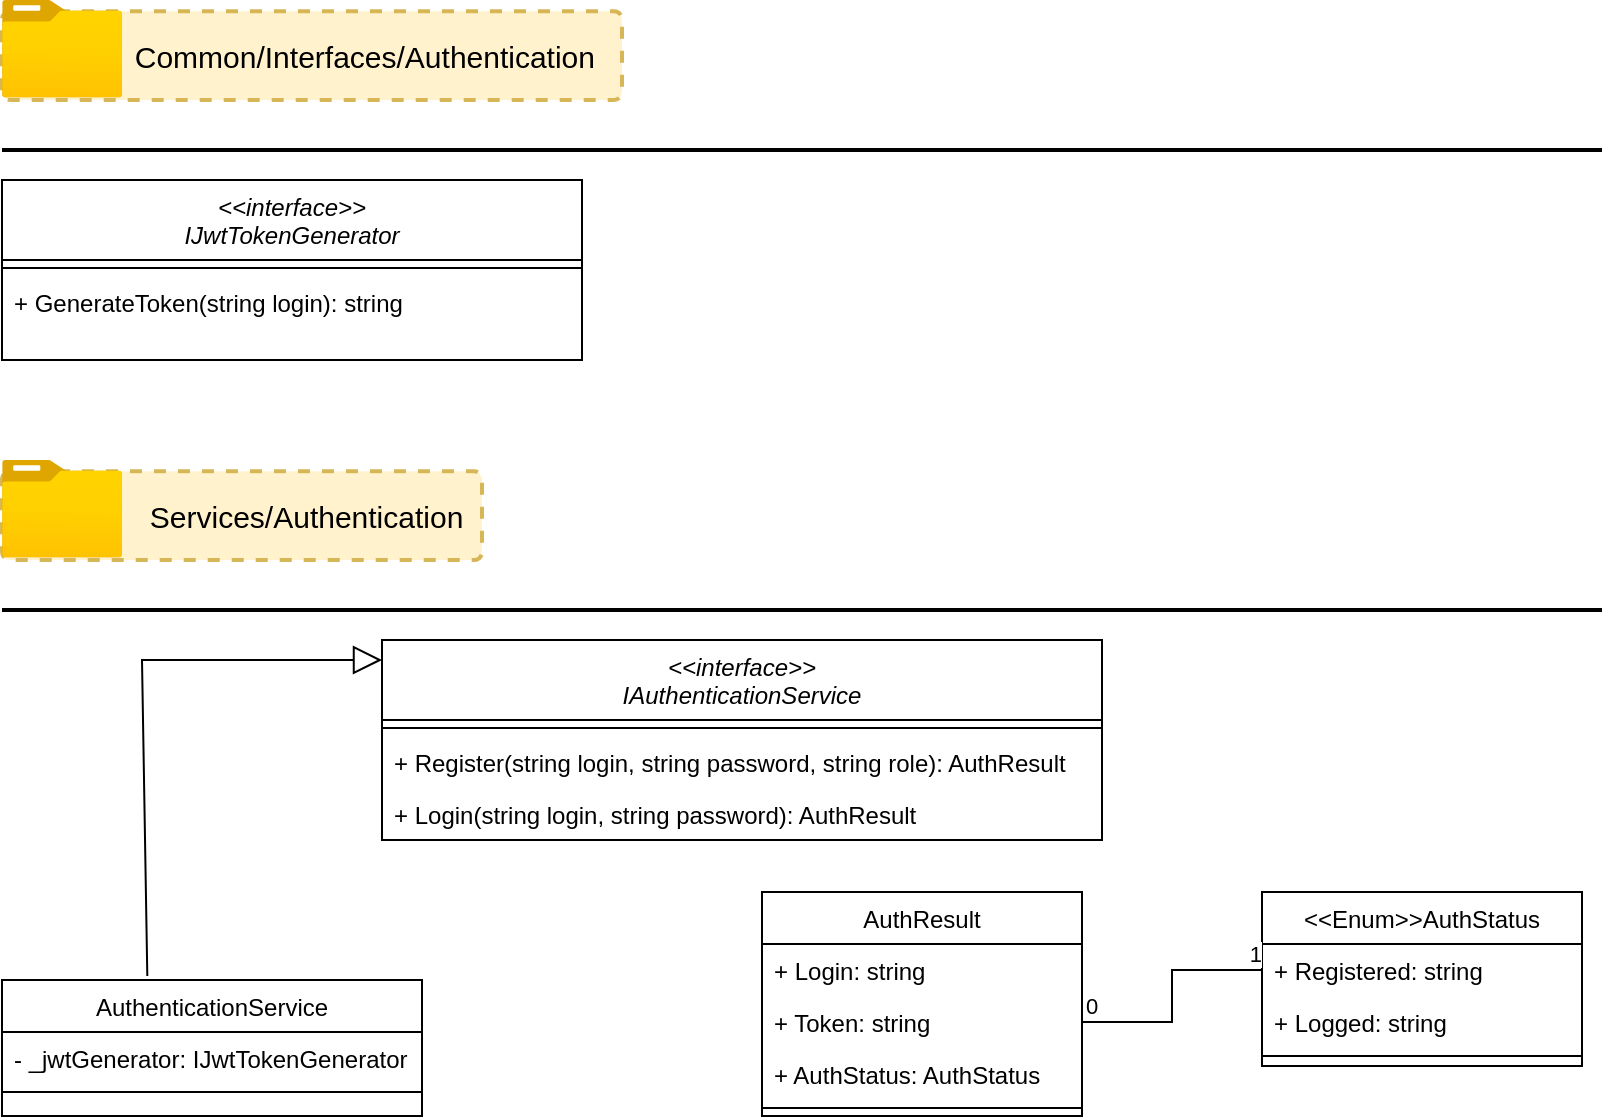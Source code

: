 <mxfile>
    <diagram id="C5RBs43oDa-KdzZeNtuy" name="Page-1">
        <mxGraphModel dx="431" dy="634" grid="0" gridSize="10" guides="1" tooltips="1" connect="1" arrows="1" fold="1" page="1" pageScale="1" pageWidth="827" pageHeight="1169" background="#FFFFFF" math="0" shadow="0">
            <root>
                <mxCell id="WIyWlLk6GJQsqaUBKTNV-0"/>
                <mxCell id="WIyWlLk6GJQsqaUBKTNV-1" parent="WIyWlLk6GJQsqaUBKTNV-0"/>
                <mxCell id="IHLvhDC02hpkUleVaD9N-0" value="&lt;div style=&quot;&quot;&gt;&lt;span style=&quot;font-size: 15px; background-color: initial;&quot;&gt;Common/Interfaces/Authentication&amp;nbsp; &amp;nbsp;&lt;/span&gt;&lt;/div&gt;" style="rounded=1;arcSize=9;align=right;spacingLeft=5;strokeColor=#d6b656;html=1;strokeWidth=2;fontSize=12;dashed=1;fillColor=#fff2cc;" parent="WIyWlLk6GJQsqaUBKTNV-1" vertex="1">
                    <mxGeometry x="10" y="25.65" width="310" height="44.35" as="geometry"/>
                </mxCell>
                <mxCell id="IHLvhDC02hpkUleVaD9N-1" value="" style="image;aspect=fixed;html=1;points=[];align=center;fontSize=12;image=img/lib/azure2/general/Folder_Blank.svg;" parent="WIyWlLk6GJQsqaUBKTNV-1" vertex="1">
                    <mxGeometry x="10" y="20" width="60" height="48.69" as="geometry"/>
                </mxCell>
                <mxCell id="IHLvhDC02hpkUleVaD9N-2" value="" style="line;strokeWidth=2;html=1;" parent="WIyWlLk6GJQsqaUBKTNV-1" vertex="1">
                    <mxGeometry x="10" y="90" width="800" height="10" as="geometry"/>
                </mxCell>
                <mxCell id="IHLvhDC02hpkUleVaD9N-3" value="&lt;div style=&quot;&quot;&gt;&lt;span style=&quot;font-size: 15px; background-color: initial;&quot;&gt;Services/Authentication&amp;nbsp;&amp;nbsp;&lt;/span&gt;&lt;/div&gt;" style="rounded=1;arcSize=9;align=right;spacingLeft=5;strokeColor=#d6b656;html=1;strokeWidth=2;fontSize=12;dashed=1;fillColor=#fff2cc;" parent="WIyWlLk6GJQsqaUBKTNV-1" vertex="1">
                    <mxGeometry x="10" y="255.65" width="240" height="44.35" as="geometry"/>
                </mxCell>
                <mxCell id="IHLvhDC02hpkUleVaD9N-4" value="" style="image;aspect=fixed;html=1;points=[];align=center;fontSize=12;image=img/lib/azure2/general/Folder_Blank.svg;" parent="WIyWlLk6GJQsqaUBKTNV-1" vertex="1">
                    <mxGeometry x="10" y="250" width="60" height="48.69" as="geometry"/>
                </mxCell>
                <mxCell id="IHLvhDC02hpkUleVaD9N-5" value="" style="line;strokeWidth=2;html=1;" parent="WIyWlLk6GJQsqaUBKTNV-1" vertex="1">
                    <mxGeometry x="10" y="320" width="800" height="10" as="geometry"/>
                </mxCell>
                <mxCell id="IHLvhDC02hpkUleVaD9N-6" value="&lt;&lt;interface&gt;&gt;&#10;IJwtTokenGenerator" style="swimlane;fontStyle=2;align=center;verticalAlign=top;childLayout=stackLayout;horizontal=1;startSize=40;horizontalStack=0;resizeParent=1;resizeLast=0;collapsible=1;marginBottom=0;rounded=0;shadow=0;strokeWidth=1;" parent="WIyWlLk6GJQsqaUBKTNV-1" vertex="1">
                    <mxGeometry x="10" y="110" width="290" height="90" as="geometry">
                        <mxRectangle x="230" y="140" width="160" height="26" as="alternateBounds"/>
                    </mxGeometry>
                </mxCell>
                <mxCell id="IHLvhDC02hpkUleVaD9N-7" value="" style="line;html=1;strokeWidth=1;align=left;verticalAlign=middle;spacingTop=-1;spacingLeft=3;spacingRight=3;rotatable=0;labelPosition=right;points=[];portConstraint=eastwest;" parent="IHLvhDC02hpkUleVaD9N-6" vertex="1">
                    <mxGeometry y="40" width="290" height="8" as="geometry"/>
                </mxCell>
                <mxCell id="IHLvhDC02hpkUleVaD9N-8" value="+ GenerateToken(string login): string" style="text;align=left;verticalAlign=top;spacingLeft=4;spacingRight=4;overflow=hidden;rotatable=0;points=[[0,0.5],[1,0.5]];portConstraint=eastwest;" parent="IHLvhDC02hpkUleVaD9N-6" vertex="1">
                    <mxGeometry y="48" width="290" height="26" as="geometry"/>
                </mxCell>
                <mxCell id="IHLvhDC02hpkUleVaD9N-9" value="&lt;&lt;interface&gt;&gt;&#10;IAuthenticationService" style="swimlane;fontStyle=2;align=center;verticalAlign=top;childLayout=stackLayout;horizontal=1;startSize=40;horizontalStack=0;resizeParent=1;resizeLast=0;collapsible=1;marginBottom=0;rounded=0;shadow=0;strokeWidth=1;" parent="WIyWlLk6GJQsqaUBKTNV-1" vertex="1">
                    <mxGeometry x="200" y="340" width="360" height="100" as="geometry">
                        <mxRectangle x="230" y="140" width="160" height="26" as="alternateBounds"/>
                    </mxGeometry>
                </mxCell>
                <mxCell id="IHLvhDC02hpkUleVaD9N-10" value="" style="line;html=1;strokeWidth=1;align=left;verticalAlign=middle;spacingTop=-1;spacingLeft=3;spacingRight=3;rotatable=0;labelPosition=right;points=[];portConstraint=eastwest;" parent="IHLvhDC02hpkUleVaD9N-9" vertex="1">
                    <mxGeometry y="40" width="360" height="8" as="geometry"/>
                </mxCell>
                <mxCell id="IHLvhDC02hpkUleVaD9N-11" value="+ Register(string login, string password, string role): AuthResult" style="text;align=left;verticalAlign=top;spacingLeft=4;spacingRight=4;overflow=hidden;rotatable=0;points=[[0,0.5],[1,0.5]];portConstraint=eastwest;" parent="IHLvhDC02hpkUleVaD9N-9" vertex="1">
                    <mxGeometry y="48" width="360" height="26" as="geometry"/>
                </mxCell>
                <mxCell id="IHLvhDC02hpkUleVaD9N-12" value="+ Login(string login, string password): AuthResult" style="text;align=left;verticalAlign=top;spacingLeft=4;spacingRight=4;overflow=hidden;rotatable=0;points=[[0,0.5],[1,0.5]];portConstraint=eastwest;" parent="IHLvhDC02hpkUleVaD9N-9" vertex="1">
                    <mxGeometry y="74" width="360" height="26" as="geometry"/>
                </mxCell>
                <mxCell id="IHLvhDC02hpkUleVaD9N-13" value="AuthenticationService" style="swimlane;fontStyle=0;align=center;verticalAlign=top;childLayout=stackLayout;horizontal=1;startSize=26;horizontalStack=0;resizeParent=1;resizeLast=0;collapsible=1;marginBottom=0;rounded=0;shadow=0;strokeWidth=1;" parent="WIyWlLk6GJQsqaUBKTNV-1" vertex="1">
                    <mxGeometry x="10" y="510" width="210" height="68" as="geometry">
                        <mxRectangle x="130" y="380" width="160" height="26" as="alternateBounds"/>
                    </mxGeometry>
                </mxCell>
                <mxCell id="IHLvhDC02hpkUleVaD9N-14" value="- _jwtGenerator: IJwtTokenGenerator" style="text;align=left;verticalAlign=top;spacingLeft=4;spacingRight=4;overflow=hidden;rotatable=0;points=[[0,0.5],[1,0.5]];portConstraint=eastwest;" parent="IHLvhDC02hpkUleVaD9N-13" vertex="1">
                    <mxGeometry y="26" width="210" height="26" as="geometry"/>
                </mxCell>
                <mxCell id="IHLvhDC02hpkUleVaD9N-15" value="" style="line;html=1;strokeWidth=1;align=left;verticalAlign=middle;spacingTop=-1;spacingLeft=3;spacingRight=3;rotatable=0;labelPosition=right;points=[];portConstraint=eastwest;" parent="IHLvhDC02hpkUleVaD9N-13" vertex="1">
                    <mxGeometry y="52" width="210" height="8" as="geometry"/>
                </mxCell>
                <mxCell id="IHLvhDC02hpkUleVaD9N-16" value="AuthResult" style="swimlane;fontStyle=0;align=center;verticalAlign=top;childLayout=stackLayout;horizontal=1;startSize=26;horizontalStack=0;resizeParent=1;resizeLast=0;collapsible=1;marginBottom=0;rounded=0;shadow=0;strokeWidth=1;" parent="WIyWlLk6GJQsqaUBKTNV-1" vertex="1">
                    <mxGeometry x="390" y="466" width="160" height="112" as="geometry">
                        <mxRectangle x="340" y="380" width="170" height="26" as="alternateBounds"/>
                    </mxGeometry>
                </mxCell>
                <mxCell id="IHLvhDC02hpkUleVaD9N-17" value="+ Login: string" style="text;align=left;verticalAlign=top;spacingLeft=4;spacingRight=4;overflow=hidden;rotatable=0;points=[[0,0.5],[1,0.5]];portConstraint=eastwest;" parent="IHLvhDC02hpkUleVaD9N-16" vertex="1">
                    <mxGeometry y="26" width="160" height="26" as="geometry"/>
                </mxCell>
                <mxCell id="IHLvhDC02hpkUleVaD9N-18" value="+ Token: string" style="text;align=left;verticalAlign=top;spacingLeft=4;spacingRight=4;overflow=hidden;rotatable=0;points=[[0,0.5],[1,0.5]];portConstraint=eastwest;" parent="IHLvhDC02hpkUleVaD9N-16" vertex="1">
                    <mxGeometry y="52" width="160" height="26" as="geometry"/>
                </mxCell>
                <mxCell id="IHLvhDC02hpkUleVaD9N-19" value="+ AuthStatus: AuthStatus" style="text;align=left;verticalAlign=top;spacingLeft=4;spacingRight=4;overflow=hidden;rotatable=0;points=[[0,0.5],[1,0.5]];portConstraint=eastwest;" parent="IHLvhDC02hpkUleVaD9N-16" vertex="1">
                    <mxGeometry y="78" width="160" height="26" as="geometry"/>
                </mxCell>
                <mxCell id="IHLvhDC02hpkUleVaD9N-20" value="" style="line;html=1;strokeWidth=1;align=left;verticalAlign=middle;spacingTop=-1;spacingLeft=3;spacingRight=3;rotatable=0;labelPosition=right;points=[];portConstraint=eastwest;" parent="IHLvhDC02hpkUleVaD9N-16" vertex="1">
                    <mxGeometry y="104" width="160" height="8" as="geometry"/>
                </mxCell>
                <mxCell id="IHLvhDC02hpkUleVaD9N-21" value="&lt;&lt;Enum&gt;&gt;AuthStatus" style="swimlane;fontStyle=0;align=center;verticalAlign=top;childLayout=stackLayout;horizontal=1;startSize=26;horizontalStack=0;resizeParent=1;resizeLast=0;collapsible=1;marginBottom=0;rounded=0;shadow=0;strokeWidth=1;" parent="WIyWlLk6GJQsqaUBKTNV-1" vertex="1">
                    <mxGeometry x="640" y="466" width="160" height="87" as="geometry">
                        <mxRectangle x="340" y="380" width="170" height="26" as="alternateBounds"/>
                    </mxGeometry>
                </mxCell>
                <mxCell id="IHLvhDC02hpkUleVaD9N-22" value="+ Registered: string" style="text;align=left;verticalAlign=top;spacingLeft=4;spacingRight=4;overflow=hidden;rotatable=0;points=[[0,0.5],[1,0.5]];portConstraint=eastwest;" parent="IHLvhDC02hpkUleVaD9N-21" vertex="1">
                    <mxGeometry y="26" width="160" height="26" as="geometry"/>
                </mxCell>
                <mxCell id="IHLvhDC02hpkUleVaD9N-23" value="+ Logged: string" style="text;align=left;verticalAlign=top;spacingLeft=4;spacingRight=4;overflow=hidden;rotatable=0;points=[[0,0.5],[1,0.5]];portConstraint=eastwest;" parent="IHLvhDC02hpkUleVaD9N-21" vertex="1">
                    <mxGeometry y="52" width="160" height="26" as="geometry"/>
                </mxCell>
                <mxCell id="IHLvhDC02hpkUleVaD9N-24" value="" style="line;html=1;strokeWidth=1;align=left;verticalAlign=middle;spacingTop=-1;spacingLeft=3;spacingRight=3;rotatable=0;labelPosition=right;points=[];portConstraint=eastwest;" parent="IHLvhDC02hpkUleVaD9N-21" vertex="1">
                    <mxGeometry y="78" width="160" height="8" as="geometry"/>
                </mxCell>
                <mxCell id="IHLvhDC02hpkUleVaD9N-25" value="" style="endArrow=none;html=1;edgeStyle=orthogonalEdgeStyle;rounded=0;exitX=1;exitY=0.5;exitDx=0;exitDy=0;entryX=0;entryY=0.5;entryDx=0;entryDy=0;" parent="WIyWlLk6GJQsqaUBKTNV-1" source="IHLvhDC02hpkUleVaD9N-18" target="IHLvhDC02hpkUleVaD9N-22" edge="1">
                    <mxGeometry relative="1" as="geometry">
                        <mxPoint x="540" y="533" as="sourcePoint"/>
                        <mxPoint x="700" y="533" as="targetPoint"/>
                    </mxGeometry>
                </mxCell>
                <mxCell id="IHLvhDC02hpkUleVaD9N-26" value="0" style="edgeLabel;resizable=0;html=1;align=left;verticalAlign=bottom;" parent="IHLvhDC02hpkUleVaD9N-25" connectable="0" vertex="1">
                    <mxGeometry x="-1" relative="1" as="geometry"/>
                </mxCell>
                <mxCell id="IHLvhDC02hpkUleVaD9N-27" value="1" style="edgeLabel;resizable=0;html=1;align=right;verticalAlign=bottom;" parent="IHLvhDC02hpkUleVaD9N-25" connectable="0" vertex="1">
                    <mxGeometry x="1" relative="1" as="geometry"/>
                </mxCell>
                <mxCell id="IHLvhDC02hpkUleVaD9N-28" value="" style="endArrow=block;endSize=12;endFill=0;html=1;rounded=0;exitX=0.346;exitY=-0.029;exitDx=0;exitDy=0;exitPerimeter=0;strokeWidth=1;" parent="WIyWlLk6GJQsqaUBKTNV-1" source="IHLvhDC02hpkUleVaD9N-13" edge="1">
                    <mxGeometry x="0.25" width="160" relative="1" as="geometry">
                        <mxPoint x="80" y="490" as="sourcePoint"/>
                        <mxPoint x="200" y="350" as="targetPoint"/>
                        <Array as="points">
                            <mxPoint x="80" y="350"/>
                            <mxPoint x="110" y="350"/>
                            <mxPoint x="140" y="350"/>
                        </Array>
                        <mxPoint as="offset"/>
                    </mxGeometry>
                </mxCell>
            </root>
        </mxGraphModel>
    </diagram>
</mxfile>